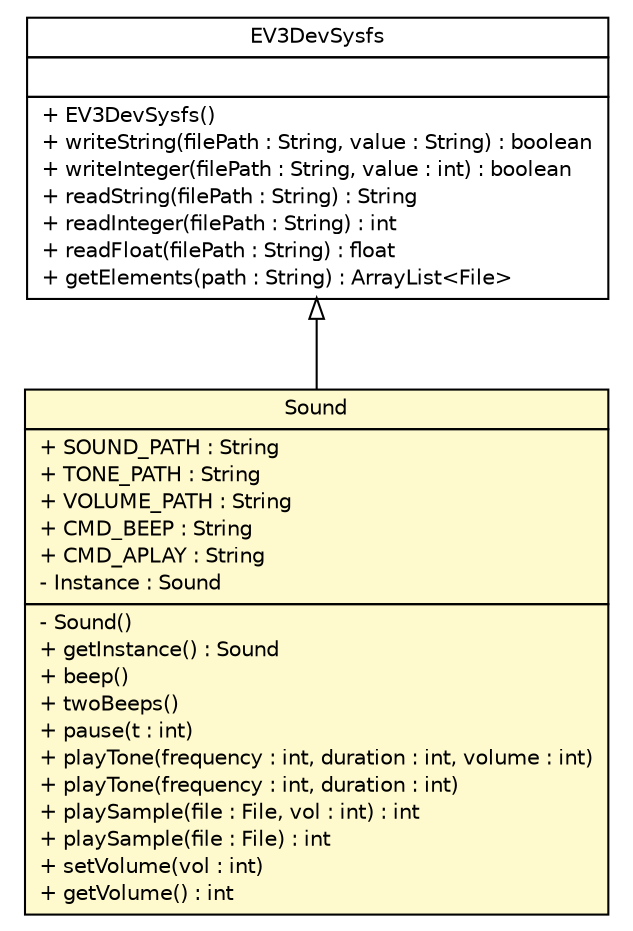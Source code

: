 #!/usr/local/bin/dot
#
# Class diagram 
# Generated by UMLGraph version R5_6-24-gf6e263 (http://www.umlgraph.org/)
#

digraph G {
	edge [fontname="Helvetica",fontsize=10,labelfontname="Helvetica",labelfontsize=10];
	node [fontname="Helvetica",fontsize=10,shape=plaintext];
	nodesep=0.25;
	ranksep=0.5;
	// ev3dev.hardware.EV3DevSysfs
	c5492 [label=<<table title="ev3dev.hardware.EV3DevSysfs" border="0" cellborder="1" cellspacing="0" cellpadding="2" port="p" href="./EV3DevSysfs.html">
		<tr><td><table border="0" cellspacing="0" cellpadding="1">
<tr><td align="center" balign="center"> EV3DevSysfs </td></tr>
		</table></td></tr>
		<tr><td><table border="0" cellspacing="0" cellpadding="1">
<tr><td align="left" balign="left">  </td></tr>
		</table></td></tr>
		<tr><td><table border="0" cellspacing="0" cellpadding="1">
<tr><td align="left" balign="left"> + EV3DevSysfs() </td></tr>
<tr><td align="left" balign="left"> + writeString(filePath : String, value : String) : boolean </td></tr>
<tr><td align="left" balign="left"> + writeInteger(filePath : String, value : int) : boolean </td></tr>
<tr><td align="left" balign="left"> + readString(filePath : String) : String </td></tr>
<tr><td align="left" balign="left"> + readInteger(filePath : String) : int </td></tr>
<tr><td align="left" balign="left"> + readFloat(filePath : String) : float </td></tr>
<tr><td align="left" balign="left"> + getElements(path : String) : ArrayList&lt;File&gt; </td></tr>
		</table></td></tr>
		</table>>, URL="./EV3DevSysfs.html", fontname="Helvetica", fontcolor="black", fontsize=10.0];
	// ev3dev.hardware.Sound
	c5494 [label=<<table title="ev3dev.hardware.Sound" border="0" cellborder="1" cellspacing="0" cellpadding="2" port="p" bgcolor="lemonChiffon" href="./Sound.html">
		<tr><td><table border="0" cellspacing="0" cellpadding="1">
<tr><td align="center" balign="center"> Sound </td></tr>
		</table></td></tr>
		<tr><td><table border="0" cellspacing="0" cellpadding="1">
<tr><td align="left" balign="left"> + SOUND_PATH : String </td></tr>
<tr><td align="left" balign="left"> + TONE_PATH : String </td></tr>
<tr><td align="left" balign="left"> + VOLUME_PATH : String </td></tr>
<tr><td align="left" balign="left"> + CMD_BEEP : String </td></tr>
<tr><td align="left" balign="left"> + CMD_APLAY : String </td></tr>
<tr><td align="left" balign="left"> - Instance : Sound </td></tr>
		</table></td></tr>
		<tr><td><table border="0" cellspacing="0" cellpadding="1">
<tr><td align="left" balign="left"> - Sound() </td></tr>
<tr><td align="left" balign="left"> + getInstance() : Sound </td></tr>
<tr><td align="left" balign="left"> + beep() </td></tr>
<tr><td align="left" balign="left"> + twoBeeps() </td></tr>
<tr><td align="left" balign="left"> + pause(t : int) </td></tr>
<tr><td align="left" balign="left"> + playTone(frequency : int, duration : int, volume : int) </td></tr>
<tr><td align="left" balign="left"> + playTone(frequency : int, duration : int) </td></tr>
<tr><td align="left" balign="left"> + playSample(file : File, vol : int) : int </td></tr>
<tr><td align="left" balign="left"> + playSample(file : File) : int </td></tr>
<tr><td align="left" balign="left"> + setVolume(vol : int) </td></tr>
<tr><td align="left" balign="left"> + getVolume() : int </td></tr>
		</table></td></tr>
		</table>>, URL="./Sound.html", fontname="Helvetica", fontcolor="black", fontsize=10.0];
	//ev3dev.hardware.Sound extends ev3dev.hardware.EV3DevSysfs
	c5492:p -> c5494:p [dir=back,arrowtail=empty];
}

